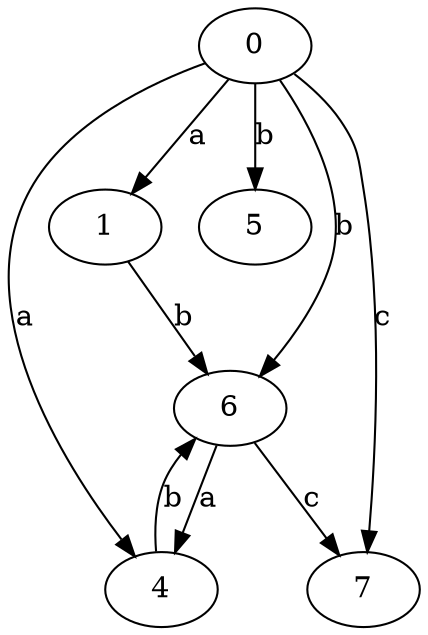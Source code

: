 strict digraph  {
1;
0;
4;
5;
6;
7;
1 -> 6  [label=b];
0 -> 1  [label=a];
0 -> 4  [label=a];
0 -> 5  [label=b];
0 -> 6  [label=b];
0 -> 7  [label=c];
4 -> 6  [label=b];
6 -> 4  [label=a];
6 -> 7  [label=c];
}
